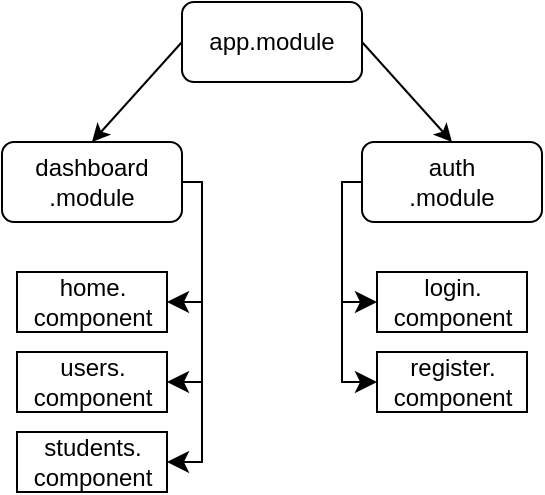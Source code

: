 <mxfile>
    <diagram id="z5PV3Ps63XifqaPAToFh" name="Page-1">
        <mxGraphModel dx="311" dy="523" grid="1" gridSize="10" guides="1" tooltips="1" connect="1" arrows="1" fold="1" page="1" pageScale="1" pageWidth="850" pageHeight="1100" math="0" shadow="0">
            <root>
                <mxCell id="0"/>
                <mxCell id="1" parent="0"/>
                <mxCell id="13" style="edgeStyle=none;html=1;exitX=0;exitY=0.5;exitDx=0;exitDy=0;entryX=0.5;entryY=0;entryDx=0;entryDy=0;" parent="1" source="2" target="3" edge="1">
                    <mxGeometry relative="1" as="geometry"/>
                </mxCell>
                <mxCell id="14" style="edgeStyle=none;html=1;exitX=1;exitY=0.5;exitDx=0;exitDy=0;entryX=0.5;entryY=0;entryDx=0;entryDy=0;" parent="1" source="2" target="4" edge="1">
                    <mxGeometry relative="1" as="geometry"/>
                </mxCell>
                <mxCell id="2" value="app.module" style="rounded=1;whiteSpace=wrap;html=1;" parent="1" vertex="1">
                    <mxGeometry x="130" y="10" width="90" height="40" as="geometry"/>
                </mxCell>
                <mxCell id="3" value="dashboard&lt;br&gt;.module" style="rounded=1;whiteSpace=wrap;html=1;" parent="1" vertex="1">
                    <mxGeometry x="40" y="80" width="90" height="40" as="geometry"/>
                </mxCell>
                <mxCell id="4" value="auth&lt;br&gt;.module" style="rounded=1;whiteSpace=wrap;html=1;" parent="1" vertex="1">
                    <mxGeometry x="220" y="80" width="90" height="40" as="geometry"/>
                </mxCell>
                <mxCell id="8" value="home.&lt;br&gt;component" style="rounded=0;whiteSpace=wrap;html=1;" parent="1" vertex="1">
                    <mxGeometry x="47.5" y="145" width="75" height="30" as="geometry"/>
                </mxCell>
                <mxCell id="9" value="users.&lt;br&gt;component" style="rounded=0;whiteSpace=wrap;html=1;" parent="1" vertex="1">
                    <mxGeometry x="47.5" y="185" width="75" height="30" as="geometry"/>
                </mxCell>
                <mxCell id="10" value="students.&lt;br&gt;component" style="rounded=0;whiteSpace=wrap;html=1;" parent="1" vertex="1">
                    <mxGeometry x="47.5" y="225" width="75" height="30" as="geometry"/>
                </mxCell>
                <mxCell id="19" value="login.&lt;br&gt;component" style="rounded=0;whiteSpace=wrap;html=1;" parent="1" vertex="1">
                    <mxGeometry x="227.5" y="145" width="75" height="30" as="geometry"/>
                </mxCell>
                <mxCell id="20" value="register.&lt;br&gt;component" style="rounded=0;whiteSpace=wrap;html=1;" parent="1" vertex="1">
                    <mxGeometry x="227.5" y="185" width="75" height="30" as="geometry"/>
                </mxCell>
                <mxCell id="21" value="" style="edgeStyle=elbowEdgeStyle;elbow=horizontal;endArrow=classic;html=1;curved=0;rounded=0;endSize=8;startSize=8;entryX=1;entryY=0.5;entryDx=0;entryDy=0;" parent="1" target="10" edge="1">
                    <mxGeometry width="50" height="50" relative="1" as="geometry">
                        <mxPoint x="130" y="100" as="sourcePoint"/>
                        <mxPoint x="160" y="230" as="targetPoint"/>
                        <Array as="points">
                            <mxPoint x="140" y="170"/>
                        </Array>
                    </mxGeometry>
                </mxCell>
                <mxCell id="24" value="" style="edgeStyle=elbowEdgeStyle;elbow=horizontal;endArrow=classic;html=1;curved=0;rounded=0;endSize=8;startSize=8;exitX=1;exitY=0.5;exitDx=0;exitDy=0;entryX=1;entryY=0.5;entryDx=0;entryDy=0;" parent="1" source="3" target="9" edge="1">
                    <mxGeometry width="50" height="50" relative="1" as="geometry">
                        <mxPoint x="110" y="280" as="sourcePoint"/>
                        <mxPoint x="160" y="230" as="targetPoint"/>
                        <Array as="points">
                            <mxPoint x="140" y="130"/>
                        </Array>
                    </mxGeometry>
                </mxCell>
                <mxCell id="25" value="" style="edgeStyle=elbowEdgeStyle;elbow=horizontal;endArrow=classic;html=1;curved=0;rounded=0;endSize=8;startSize=8;exitX=1;exitY=0.5;exitDx=0;exitDy=0;entryX=1;entryY=0.5;entryDx=0;entryDy=0;" parent="1" source="3" target="8" edge="1">
                    <mxGeometry width="50" height="50" relative="1" as="geometry">
                        <mxPoint x="150" y="130" as="sourcePoint"/>
                        <mxPoint x="160" y="230" as="targetPoint"/>
                        <Array as="points">
                            <mxPoint x="140" y="150"/>
                        </Array>
                    </mxGeometry>
                </mxCell>
                <mxCell id="26" value="" style="edgeStyle=elbowEdgeStyle;elbow=vertical;endArrow=classic;html=1;curved=0;rounded=0;endSize=8;startSize=8;exitX=0;exitY=0.5;exitDx=0;exitDy=0;entryX=0;entryY=0.5;entryDx=0;entryDy=0;" parent="1" source="4" target="20" edge="1">
                    <mxGeometry width="50" height="50" relative="1" as="geometry">
                        <mxPoint x="110" y="280" as="sourcePoint"/>
                        <mxPoint x="160" y="230" as="targetPoint"/>
                        <Array as="points">
                            <mxPoint x="210" y="150"/>
                        </Array>
                    </mxGeometry>
                </mxCell>
                <mxCell id="27" value="" style="edgeStyle=elbowEdgeStyle;elbow=horizontal;endArrow=classic;html=1;curved=0;rounded=0;endSize=8;startSize=8;exitX=0;exitY=0.5;exitDx=0;exitDy=0;entryX=0;entryY=0.5;entryDx=0;entryDy=0;" parent="1" source="4" target="19" edge="1">
                    <mxGeometry width="50" height="50" relative="1" as="geometry">
                        <mxPoint x="110" y="280" as="sourcePoint"/>
                        <mxPoint x="160" y="230" as="targetPoint"/>
                        <Array as="points">
                            <mxPoint x="210" y="140"/>
                        </Array>
                    </mxGeometry>
                </mxCell>
            </root>
        </mxGraphModel>
    </diagram>
</mxfile>